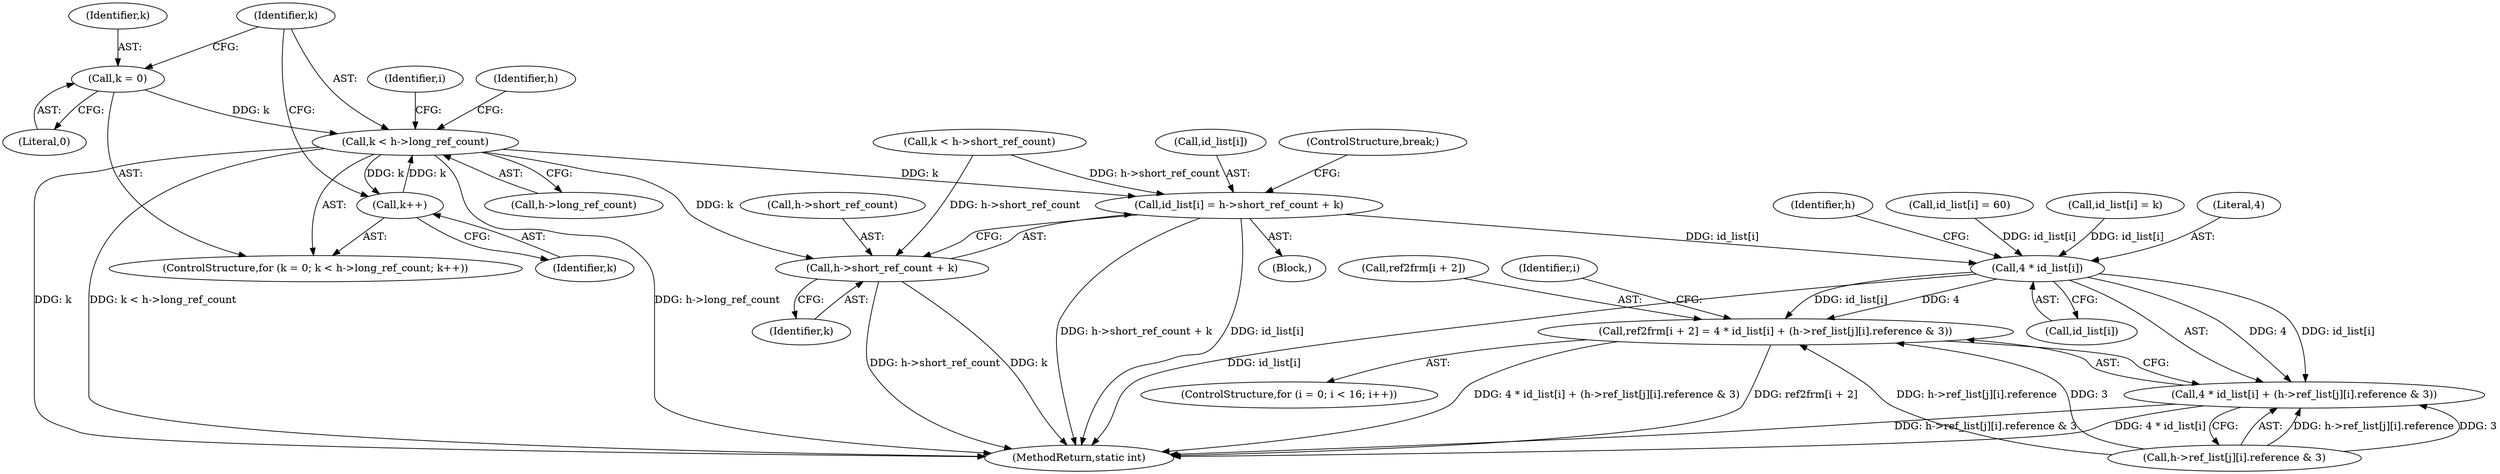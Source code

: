 digraph "0_FFmpeg_29ffeef5e73b8f41ff3a3f2242d356759c66f91f@pointer" {
"1003122" [label="(Call,k < h->long_ref_count)"];
"1003119" [label="(Call,k = 0)"];
"1003127" [label="(Call,k++)"];
"1003122" [label="(Call,k < h->long_ref_count)"];
"1003152" [label="(Call,id_list[i] = h->short_ref_count + k)"];
"1003188" [label="(Call,4 * id_list[i])"];
"1003181" [label="(Call,ref2frm[i + 2] = 4 * id_list[i] + (h->ref_list[j][i].reference & 3))"];
"1003187" [label="(Call,4 * id_list[i] + (h->ref_list[j][i].reference & 3))"];
"1003156" [label="(Call,h->short_ref_count + k)"];
"1003187" [label="(Call,4 * id_list[i] + (h->ref_list[j][i].reference & 3))"];
"1003190" [label="(Call,id_list[i])"];
"1003120" [label="(Identifier,k)"];
"1003198" [label="(Identifier,h)"];
"1003122" [label="(Call,k < h->long_ref_count)"];
"1003193" [label="(Call,h->ref_list[j][i].reference & 3)"];
"1003124" [label="(Call,h->long_ref_count)"];
"1003435" [label="(MethodReturn,static int)"];
"1003182" [label="(Call,ref2frm[i + 2])"];
"1003031" [label="(Call,id_list[i] = 60)"];
"1003157" [label="(Call,h->short_ref_count)"];
"1003112" [label="(Call,id_list[i] = k)"];
"1003123" [label="(Identifier,k)"];
"1003156" [label="(Call,h->short_ref_count + k)"];
"1003180" [label="(Identifier,i)"];
"1003153" [label="(Call,id_list[i])"];
"1003121" [label="(Literal,0)"];
"1003151" [label="(Block,)"];
"1003181" [label="(Call,ref2frm[i + 2] = 4 * id_list[i] + (h->ref_list[j][i].reference & 3))"];
"1003172" [label="(ControlStructure,for (i = 0; i < 16; i++))"];
"1003160" [label="(Identifier,k)"];
"1003029" [label="(Identifier,i)"];
"1003189" [label="(Literal,4)"];
"1003128" [label="(Identifier,k)"];
"1003119" [label="(Call,k = 0)"];
"1003188" [label="(Call,4 * id_list[i])"];
"1003118" [label="(ControlStructure,for (k = 0; k < h->long_ref_count; k++))"];
"1003127" [label="(Call,k++)"];
"1003088" [label="(Call,k < h->short_ref_count)"];
"1003161" [label="(ControlStructure,break;)"];
"1003152" [label="(Call,id_list[i] = h->short_ref_count + k)"];
"1003133" [label="(Identifier,h)"];
"1003122" -> "1003118"  [label="AST: "];
"1003122" -> "1003124"  [label="CFG: "];
"1003123" -> "1003122"  [label="AST: "];
"1003124" -> "1003122"  [label="AST: "];
"1003133" -> "1003122"  [label="CFG: "];
"1003029" -> "1003122"  [label="CFG: "];
"1003122" -> "1003435"  [label="DDG: k"];
"1003122" -> "1003435"  [label="DDG: k < h->long_ref_count"];
"1003122" -> "1003435"  [label="DDG: h->long_ref_count"];
"1003119" -> "1003122"  [label="DDG: k"];
"1003127" -> "1003122"  [label="DDG: k"];
"1003122" -> "1003127"  [label="DDG: k"];
"1003122" -> "1003152"  [label="DDG: k"];
"1003122" -> "1003156"  [label="DDG: k"];
"1003119" -> "1003118"  [label="AST: "];
"1003119" -> "1003121"  [label="CFG: "];
"1003120" -> "1003119"  [label="AST: "];
"1003121" -> "1003119"  [label="AST: "];
"1003123" -> "1003119"  [label="CFG: "];
"1003127" -> "1003118"  [label="AST: "];
"1003127" -> "1003128"  [label="CFG: "];
"1003128" -> "1003127"  [label="AST: "];
"1003123" -> "1003127"  [label="CFG: "];
"1003152" -> "1003151"  [label="AST: "];
"1003152" -> "1003156"  [label="CFG: "];
"1003153" -> "1003152"  [label="AST: "];
"1003156" -> "1003152"  [label="AST: "];
"1003161" -> "1003152"  [label="CFG: "];
"1003152" -> "1003435"  [label="DDG: id_list[i]"];
"1003152" -> "1003435"  [label="DDG: h->short_ref_count + k"];
"1003088" -> "1003152"  [label="DDG: h->short_ref_count"];
"1003152" -> "1003188"  [label="DDG: id_list[i]"];
"1003188" -> "1003187"  [label="AST: "];
"1003188" -> "1003190"  [label="CFG: "];
"1003189" -> "1003188"  [label="AST: "];
"1003190" -> "1003188"  [label="AST: "];
"1003198" -> "1003188"  [label="CFG: "];
"1003188" -> "1003435"  [label="DDG: id_list[i]"];
"1003188" -> "1003181"  [label="DDG: 4"];
"1003188" -> "1003181"  [label="DDG: id_list[i]"];
"1003188" -> "1003187"  [label="DDG: 4"];
"1003188" -> "1003187"  [label="DDG: id_list[i]"];
"1003031" -> "1003188"  [label="DDG: id_list[i]"];
"1003112" -> "1003188"  [label="DDG: id_list[i]"];
"1003181" -> "1003172"  [label="AST: "];
"1003181" -> "1003187"  [label="CFG: "];
"1003182" -> "1003181"  [label="AST: "];
"1003187" -> "1003181"  [label="AST: "];
"1003180" -> "1003181"  [label="CFG: "];
"1003181" -> "1003435"  [label="DDG: 4 * id_list[i] + (h->ref_list[j][i].reference & 3)"];
"1003181" -> "1003435"  [label="DDG: ref2frm[i + 2]"];
"1003193" -> "1003181"  [label="DDG: h->ref_list[j][i].reference"];
"1003193" -> "1003181"  [label="DDG: 3"];
"1003187" -> "1003193"  [label="CFG: "];
"1003193" -> "1003187"  [label="AST: "];
"1003187" -> "1003435"  [label="DDG: h->ref_list[j][i].reference & 3"];
"1003187" -> "1003435"  [label="DDG: 4 * id_list[i]"];
"1003193" -> "1003187"  [label="DDG: h->ref_list[j][i].reference"];
"1003193" -> "1003187"  [label="DDG: 3"];
"1003156" -> "1003160"  [label="CFG: "];
"1003157" -> "1003156"  [label="AST: "];
"1003160" -> "1003156"  [label="AST: "];
"1003156" -> "1003435"  [label="DDG: h->short_ref_count"];
"1003156" -> "1003435"  [label="DDG: k"];
"1003088" -> "1003156"  [label="DDG: h->short_ref_count"];
}
